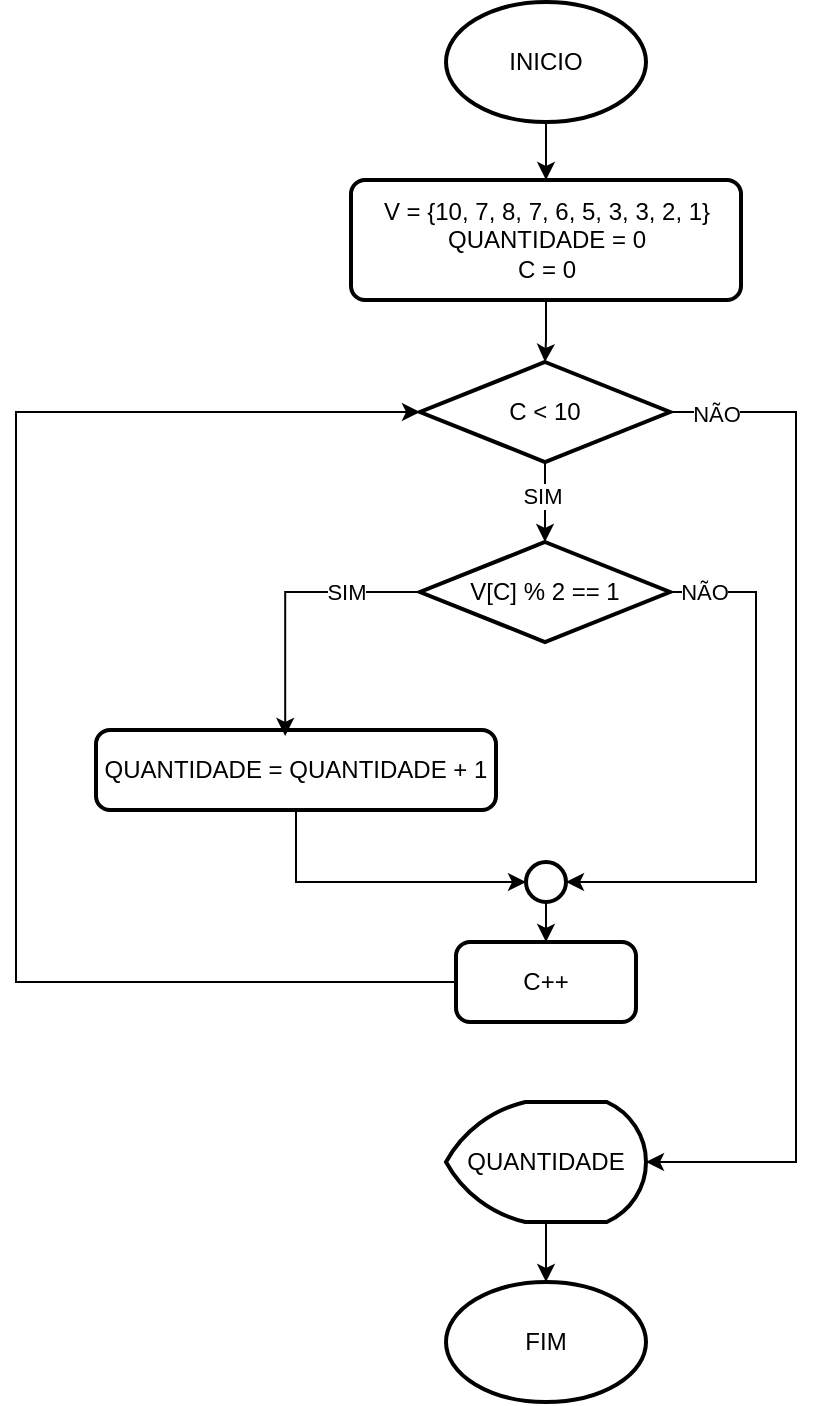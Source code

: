 <mxfile version="26.0.8">
  <diagram name="Página-1" id="Z7aqq6EEDDby9acLMSQz">
    <mxGraphModel dx="989" dy="514" grid="1" gridSize="10" guides="1" tooltips="1" connect="1" arrows="1" fold="1" page="1" pageScale="1" pageWidth="1169" pageHeight="827" math="0" shadow="0">
      <root>
        <mxCell id="0" />
        <mxCell id="1" parent="0" />
        <mxCell id="08HmqdKxusGLh9SgxN9q-4" style="edgeStyle=orthogonalEdgeStyle;rounded=0;orthogonalLoop=1;jettySize=auto;html=1;" parent="1" source="08HmqdKxusGLh9SgxN9q-1" target="08HmqdKxusGLh9SgxN9q-3" edge="1">
          <mxGeometry relative="1" as="geometry" />
        </mxCell>
        <mxCell id="08HmqdKxusGLh9SgxN9q-1" value="INICIO" style="strokeWidth=2;html=1;shape=mxgraph.flowchart.start_1;whiteSpace=wrap;" parent="1" vertex="1">
          <mxGeometry x="535" y="30" width="100" height="60" as="geometry" />
        </mxCell>
        <mxCell id="08HmqdKxusGLh9SgxN9q-2" value="FIM" style="strokeWidth=2;html=1;shape=mxgraph.flowchart.start_1;whiteSpace=wrap;" parent="1" vertex="1">
          <mxGeometry x="535" y="670" width="100" height="60" as="geometry" />
        </mxCell>
        <mxCell id="08HmqdKxusGLh9SgxN9q-11" style="edgeStyle=orthogonalEdgeStyle;rounded=0;orthogonalLoop=1;jettySize=auto;html=1;" parent="1" source="08HmqdKxusGLh9SgxN9q-3" target="08HmqdKxusGLh9SgxN9q-5" edge="1">
          <mxGeometry relative="1" as="geometry" />
        </mxCell>
        <mxCell id="08HmqdKxusGLh9SgxN9q-3" value="&lt;div&gt;&lt;span style=&quot;background-color: transparent; color: light-dark(rgb(0, 0, 0), rgb(255, 255, 255));&quot;&gt;V = {10, 7, 8, 7, 6, 5, 3, 3, 2, 1}&lt;/span&gt;&lt;/div&gt;&lt;div&gt;QUANTIDADE = 0&lt;/div&gt;&lt;div&gt;C = 0&lt;/div&gt;" style="rounded=1;whiteSpace=wrap;html=1;absoluteArcSize=1;arcSize=14;strokeWidth=2;" parent="1" vertex="1">
          <mxGeometry x="487.5" y="119" width="195" height="60" as="geometry" />
        </mxCell>
        <mxCell id="08HmqdKxusGLh9SgxN9q-5" value="C &amp;lt; 10" style="strokeWidth=2;html=1;shape=mxgraph.flowchart.decision;whiteSpace=wrap;" parent="1" vertex="1">
          <mxGeometry x="522" y="210" width="125" height="50" as="geometry" />
        </mxCell>
        <mxCell id="08HmqdKxusGLh9SgxN9q-6" value="V[C] % 2 == 1" style="strokeWidth=2;html=1;shape=mxgraph.flowchart.decision;whiteSpace=wrap;" parent="1" vertex="1">
          <mxGeometry x="522" y="300" width="125" height="50" as="geometry" />
        </mxCell>
        <mxCell id="08HmqdKxusGLh9SgxN9q-7" value="&lt;div&gt;&lt;span style=&quot;background-color: transparent; color: light-dark(rgb(0, 0, 0), rgb(255, 255, 255));&quot;&gt;QUANTIDADE =&amp;nbsp;&lt;/span&gt;&lt;span style=&quot;background-color: transparent; color: light-dark(rgb(0, 0, 0), rgb(255, 255, 255));&quot;&gt;QUANTIDADE + 1&lt;/span&gt;&lt;/div&gt;" style="rounded=1;whiteSpace=wrap;html=1;absoluteArcSize=1;arcSize=14;strokeWidth=2;" parent="1" vertex="1">
          <mxGeometry x="360" y="394" width="200" height="40" as="geometry" />
        </mxCell>
        <mxCell id="08HmqdKxusGLh9SgxN9q-16" style="edgeStyle=orthogonalEdgeStyle;rounded=0;orthogonalLoop=1;jettySize=auto;html=1;entryX=0.5;entryY=0;entryDx=0;entryDy=0;" parent="1" source="08HmqdKxusGLh9SgxN9q-8" target="08HmqdKxusGLh9SgxN9q-10" edge="1">
          <mxGeometry relative="1" as="geometry" />
        </mxCell>
        <mxCell id="08HmqdKxusGLh9SgxN9q-8" value="" style="strokeWidth=2;html=1;shape=mxgraph.flowchart.start_2;whiteSpace=wrap;" parent="1" vertex="1">
          <mxGeometry x="575" y="460" width="20" height="20" as="geometry" />
        </mxCell>
        <mxCell id="08HmqdKxusGLh9SgxN9q-19" style="edgeStyle=orthogonalEdgeStyle;rounded=0;orthogonalLoop=1;jettySize=auto;html=1;" parent="1" source="08HmqdKxusGLh9SgxN9q-9" target="08HmqdKxusGLh9SgxN9q-2" edge="1">
          <mxGeometry relative="1" as="geometry" />
        </mxCell>
        <mxCell id="08HmqdKxusGLh9SgxN9q-9" value="QUANTIDADE" style="strokeWidth=2;html=1;shape=mxgraph.flowchart.display;whiteSpace=wrap;" parent="1" vertex="1">
          <mxGeometry x="535" y="580" width="100" height="60" as="geometry" />
        </mxCell>
        <mxCell id="08HmqdKxusGLh9SgxN9q-10" value="&lt;div&gt;C++&lt;/div&gt;" style="rounded=1;whiteSpace=wrap;html=1;absoluteArcSize=1;arcSize=14;strokeWidth=2;" parent="1" vertex="1">
          <mxGeometry x="540" y="500" width="90" height="40" as="geometry" />
        </mxCell>
        <mxCell id="08HmqdKxusGLh9SgxN9q-12" style="edgeStyle=orthogonalEdgeStyle;rounded=0;orthogonalLoop=1;jettySize=auto;html=1;entryX=0.5;entryY=0;entryDx=0;entryDy=0;entryPerimeter=0;" parent="1" source="08HmqdKxusGLh9SgxN9q-5" target="08HmqdKxusGLh9SgxN9q-6" edge="1">
          <mxGeometry relative="1" as="geometry" />
        </mxCell>
        <mxCell id="A08_RQBJFDnUMmlc9FOt-1" value="SIM" style="edgeLabel;html=1;align=center;verticalAlign=middle;resizable=0;points=[];" vertex="1" connectable="0" parent="08HmqdKxusGLh9SgxN9q-12">
          <mxGeometry x="-0.183" y="-2" relative="1" as="geometry">
            <mxPoint as="offset" />
          </mxGeometry>
        </mxCell>
        <mxCell id="08HmqdKxusGLh9SgxN9q-13" style="edgeStyle=orthogonalEdgeStyle;rounded=0;orthogonalLoop=1;jettySize=auto;html=1;entryX=0.473;entryY=0.075;entryDx=0;entryDy=0;entryPerimeter=0;" parent="1" source="08HmqdKxusGLh9SgxN9q-6" target="08HmqdKxusGLh9SgxN9q-7" edge="1">
          <mxGeometry relative="1" as="geometry">
            <Array as="points">
              <mxPoint x="454" y="325" />
            </Array>
          </mxGeometry>
        </mxCell>
        <mxCell id="A08_RQBJFDnUMmlc9FOt-3" value="SIM" style="edgeLabel;html=1;align=center;verticalAlign=middle;resizable=0;points=[];" vertex="1" connectable="0" parent="08HmqdKxusGLh9SgxN9q-13">
          <mxGeometry x="-0.466" relative="1" as="geometry">
            <mxPoint as="offset" />
          </mxGeometry>
        </mxCell>
        <mxCell id="08HmqdKxusGLh9SgxN9q-14" style="edgeStyle=orthogonalEdgeStyle;rounded=0;orthogonalLoop=1;jettySize=auto;html=1;entryX=0;entryY=0.5;entryDx=0;entryDy=0;entryPerimeter=0;" parent="1" source="08HmqdKxusGLh9SgxN9q-7" target="08HmqdKxusGLh9SgxN9q-8" edge="1">
          <mxGeometry relative="1" as="geometry">
            <Array as="points">
              <mxPoint x="460" y="470" />
            </Array>
          </mxGeometry>
        </mxCell>
        <mxCell id="08HmqdKxusGLh9SgxN9q-15" style="edgeStyle=orthogonalEdgeStyle;rounded=0;orthogonalLoop=1;jettySize=auto;html=1;entryX=1;entryY=0.5;entryDx=0;entryDy=0;entryPerimeter=0;" parent="1" source="08HmqdKxusGLh9SgxN9q-6" target="08HmqdKxusGLh9SgxN9q-8" edge="1">
          <mxGeometry relative="1" as="geometry">
            <Array as="points">
              <mxPoint x="690" y="325" />
              <mxPoint x="690" y="470" />
            </Array>
          </mxGeometry>
        </mxCell>
        <mxCell id="A08_RQBJFDnUMmlc9FOt-4" value="NÃO" style="edgeLabel;html=1;align=center;verticalAlign=middle;resizable=0;points=[];" vertex="1" connectable="0" parent="08HmqdKxusGLh9SgxN9q-15">
          <mxGeometry x="-0.95" y="2" relative="1" as="geometry">
            <mxPoint x="10" y="2" as="offset" />
          </mxGeometry>
        </mxCell>
        <mxCell id="08HmqdKxusGLh9SgxN9q-17" style="edgeStyle=orthogonalEdgeStyle;rounded=0;orthogonalLoop=1;jettySize=auto;html=1;entryX=0;entryY=0.5;entryDx=0;entryDy=0;entryPerimeter=0;" parent="1" source="08HmqdKxusGLh9SgxN9q-10" target="08HmqdKxusGLh9SgxN9q-5" edge="1">
          <mxGeometry relative="1" as="geometry">
            <Array as="points">
              <mxPoint x="320" y="520" />
              <mxPoint x="320" y="235" />
            </Array>
          </mxGeometry>
        </mxCell>
        <mxCell id="08HmqdKxusGLh9SgxN9q-18" style="edgeStyle=orthogonalEdgeStyle;rounded=0;orthogonalLoop=1;jettySize=auto;html=1;entryX=1;entryY=0.5;entryDx=0;entryDy=0;entryPerimeter=0;" parent="1" source="08HmqdKxusGLh9SgxN9q-5" target="08HmqdKxusGLh9SgxN9q-9" edge="1">
          <mxGeometry relative="1" as="geometry">
            <Array as="points">
              <mxPoint x="710" y="235" />
              <mxPoint x="710" y="610" />
            </Array>
          </mxGeometry>
        </mxCell>
        <mxCell id="A08_RQBJFDnUMmlc9FOt-2" value="NÃO" style="edgeLabel;html=1;align=center;verticalAlign=middle;resizable=0;points=[];" vertex="1" connectable="0" parent="08HmqdKxusGLh9SgxN9q-18">
          <mxGeometry x="-0.912" y="-1" relative="1" as="geometry">
            <mxPoint as="offset" />
          </mxGeometry>
        </mxCell>
      </root>
    </mxGraphModel>
  </diagram>
</mxfile>
